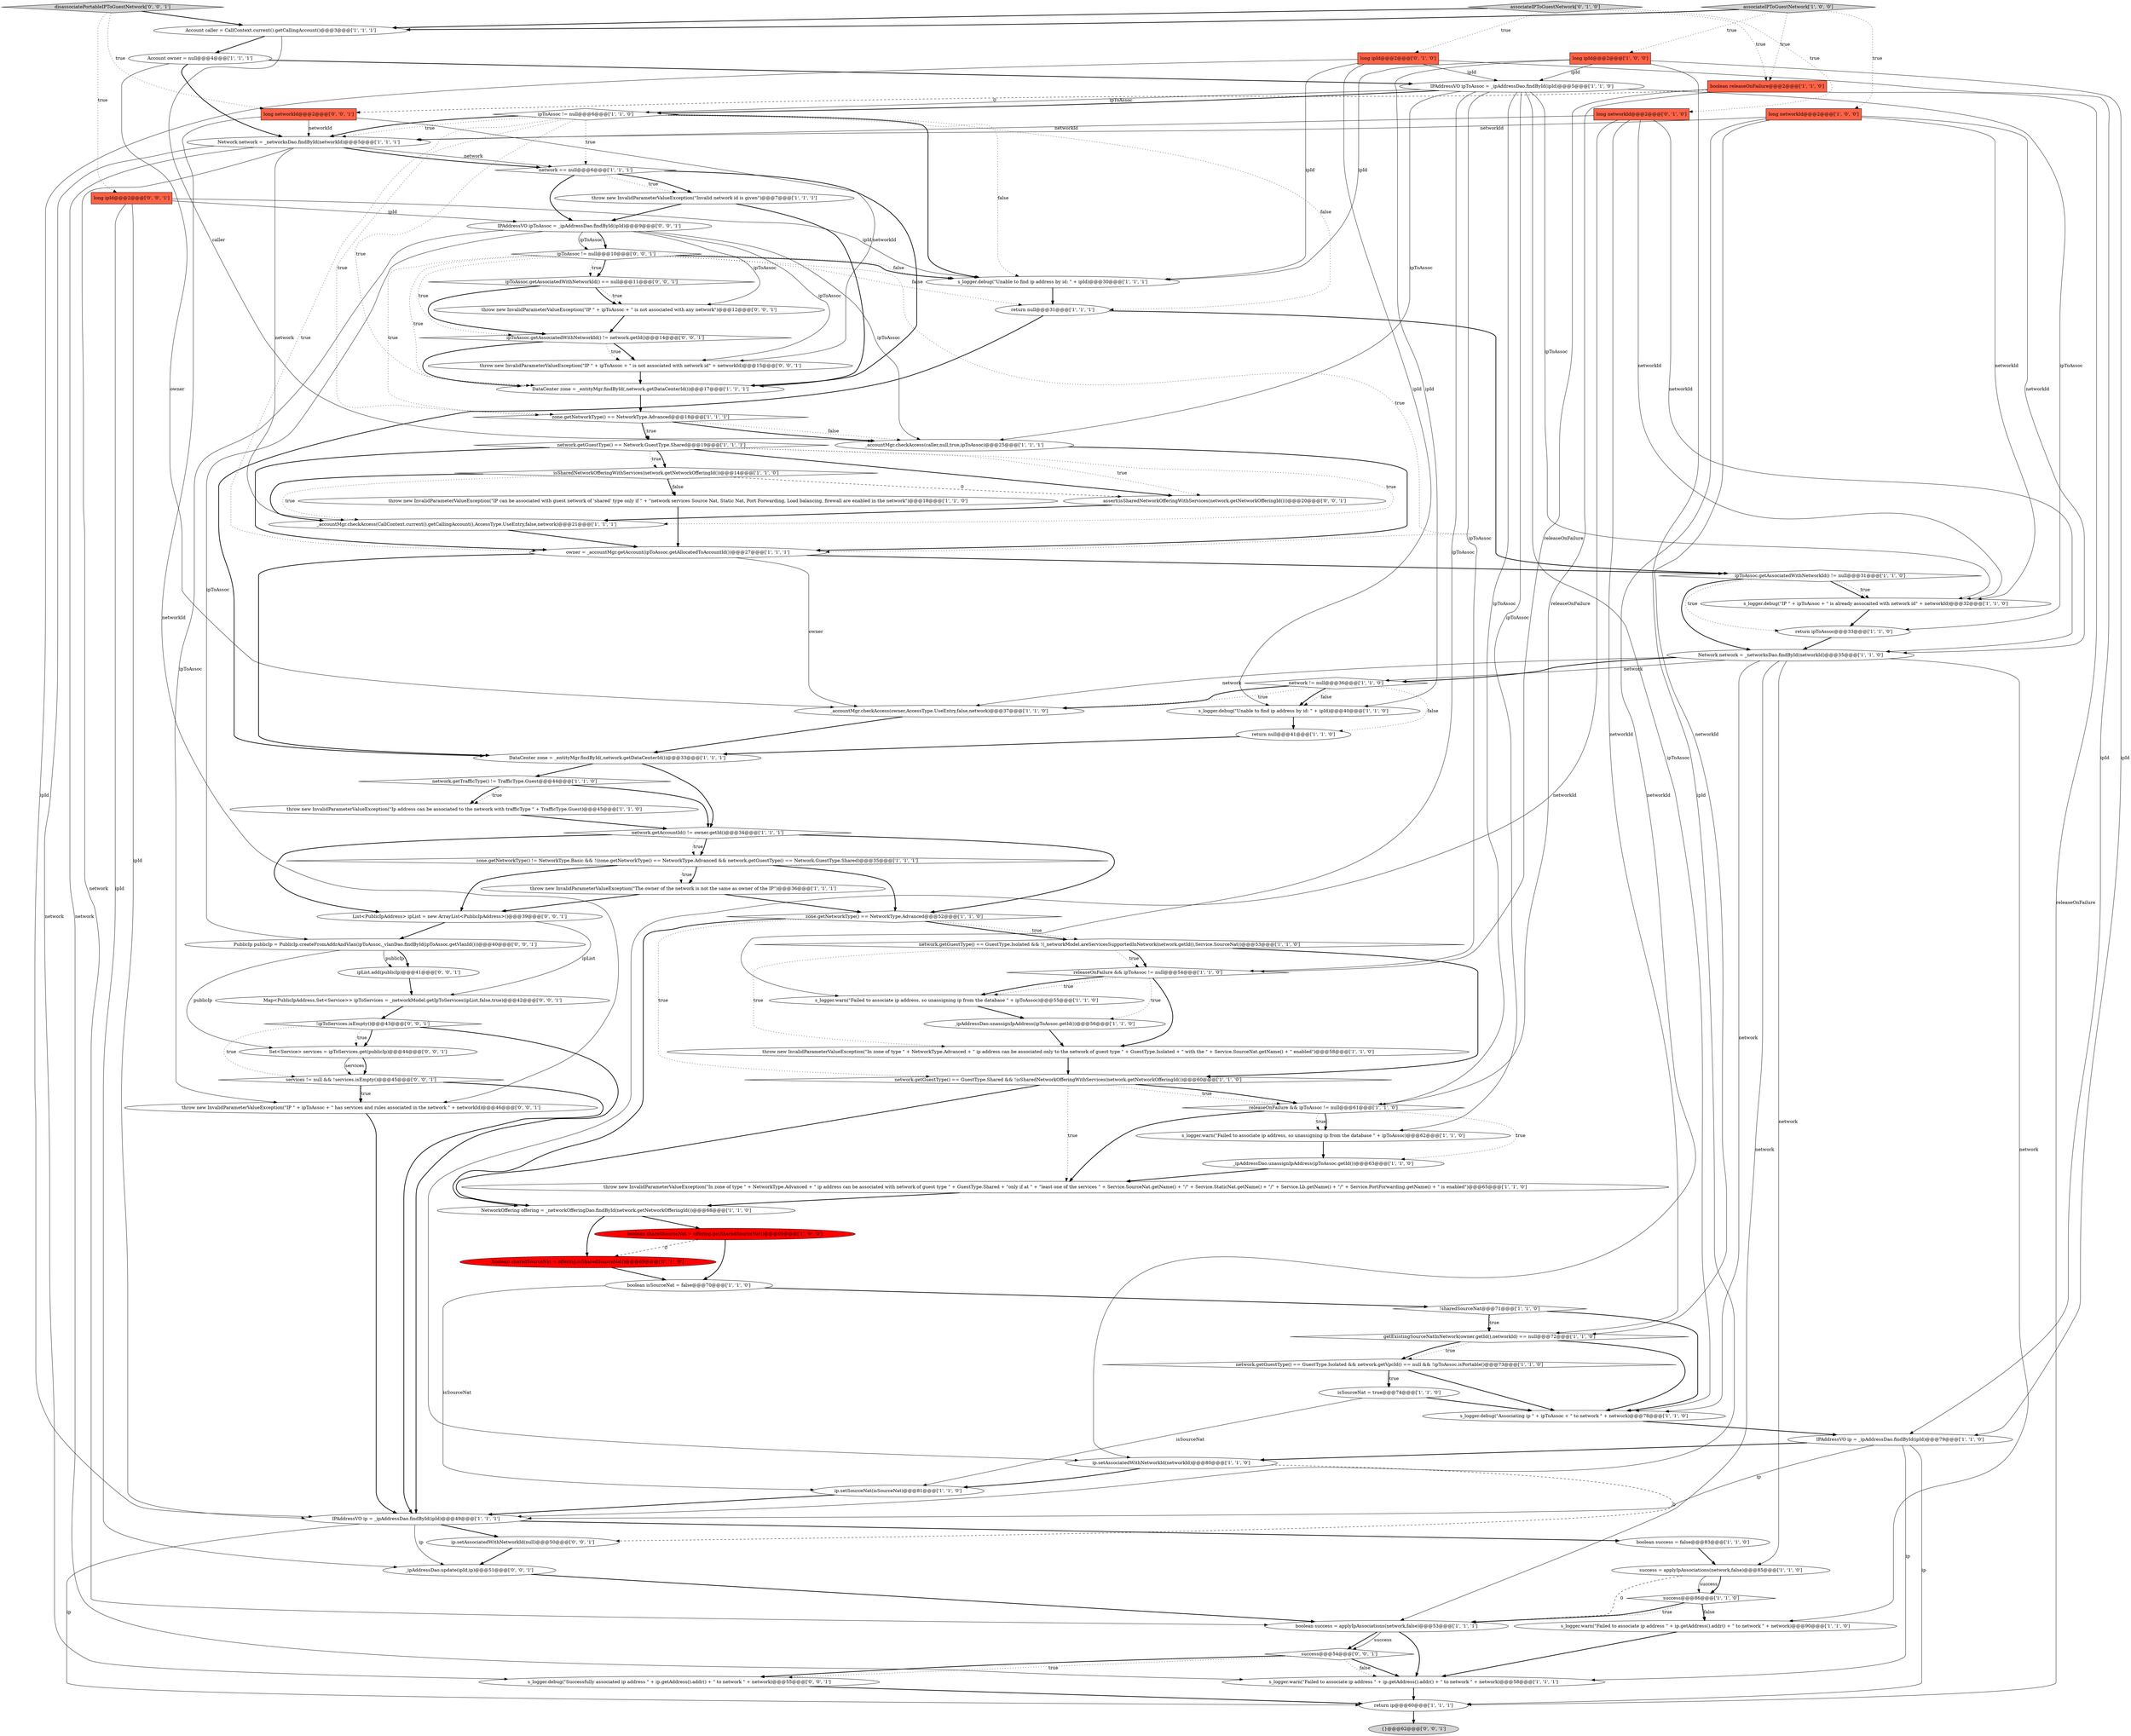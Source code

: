 digraph {
5 [style = filled, label = "network.getTrafficType() != TrafficType.Guest@@@44@@@['1', '1', '0']", fillcolor = white, shape = diamond image = "AAA0AAABBB1BBB"];
72 [style = filled, label = "services != null && !services.isEmpty()@@@45@@@['0', '0', '1']", fillcolor = white, shape = diamond image = "AAA0AAABBB3BBB"];
85 [style = filled, label = "throw new InvalidParameterValueException(\"IP \" + ipToAssoc + \" is not associated with any network\")@@@12@@@['0', '0', '1']", fillcolor = white, shape = ellipse image = "AAA0AAABBB3BBB"];
73 [style = filled, label = "ipToAssoc.getAssociatedWithNetworkId() == null@@@11@@@['0', '0', '1']", fillcolor = white, shape = diamond image = "AAA0AAABBB3BBB"];
84 [style = filled, label = "ip.setAssociatedWithNetworkId(null)@@@50@@@['0', '0', '1']", fillcolor = white, shape = ellipse image = "AAA0AAABBB3BBB"];
0 [style = filled, label = "zone.getNetworkType() == NetworkType.Advanced@@@18@@@['1', '1', '1']", fillcolor = white, shape = diamond image = "AAA0AAABBB1BBB"];
83 [style = filled, label = "assert(isSharedNetworkOfferingWithServices(network.getNetworkOfferingId()))@@@20@@@['0', '0', '1']", fillcolor = white, shape = ellipse image = "AAA0AAABBB3BBB"];
6 [style = filled, label = "s_logger.warn(\"Failed to associate ip address \" + ip.getAddress().addr() + \" to network \" + network)@@@58@@@['1', '1', '1']", fillcolor = white, shape = ellipse image = "AAA0AAABBB1BBB"];
26 [style = filled, label = "IPAddressVO ip = _ipAddressDao.findById(ipId)@@@79@@@['1', '1', '0']", fillcolor = white, shape = ellipse image = "AAA0AAABBB1BBB"];
61 [style = filled, label = "ip.setSourceNat(isSourceNat)@@@81@@@['1', '1', '0']", fillcolor = white, shape = ellipse image = "AAA0AAABBB1BBB"];
78 [style = filled, label = "success@@@54@@@['0', '0', '1']", fillcolor = white, shape = diamond image = "AAA0AAABBB3BBB"];
59 [style = filled, label = "network == null@@@6@@@['1', '1', '1']", fillcolor = white, shape = diamond image = "AAA0AAABBB1BBB"];
66 [style = filled, label = "long networkId@@@2@@@['0', '1', '0']", fillcolor = tomato, shape = box image = "AAA0AAABBB2BBB"];
37 [style = filled, label = "_ipAddressDao.unassignIpAddress(ipToAssoc.getId())@@@63@@@['1', '1', '0']", fillcolor = white, shape = ellipse image = "AAA0AAABBB1BBB"];
79 [style = filled, label = "long networkId@@@2@@@['0', '0', '1']", fillcolor = tomato, shape = box image = "AAA0AAABBB3BBB"];
24 [style = filled, label = "network.getAccountId() != owner.getId()@@@34@@@['1', '1', '1']", fillcolor = white, shape = diamond image = "AAA0AAABBB1BBB"];
90 [style = filled, label = "List<PublicIpAddress> ipList = new ArrayList<PublicIpAddress>()@@@39@@@['0', '0', '1']", fillcolor = white, shape = ellipse image = "AAA0AAABBB3BBB"];
14 [style = filled, label = "IPAddressVO ipToAssoc = _ipAddressDao.findById(ipId)@@@5@@@['1', '1', '0']", fillcolor = white, shape = ellipse image = "AAA0AAABBB1BBB"];
64 [style = filled, label = "_accountMgr.checkAccess(caller,null,true,ipToAssoc)@@@25@@@['1', '1', '1']", fillcolor = white, shape = ellipse image = "AAA0AAABBB1BBB"];
91 [style = filled, label = "ipList.add(publicIp)@@@41@@@['0', '0', '1']", fillcolor = white, shape = ellipse image = "AAA0AAABBB3BBB"];
20 [style = filled, label = "isSourceNat = true@@@74@@@['1', '1', '0']", fillcolor = white, shape = ellipse image = "AAA0AAABBB1BBB"];
31 [style = filled, label = "s_logger.warn(\"Failed to associate ip address \" + ip.getAddress().addr() + \" to network \" + network)@@@90@@@['1', '1', '0']", fillcolor = white, shape = ellipse image = "AAA0AAABBB1BBB"];
76 [style = filled, label = "IPAddressVO ipToAssoc = _ipAddressDao.findById(ipId)@@@9@@@['0', '0', '1']", fillcolor = white, shape = ellipse image = "AAA0AAABBB3BBB"];
1 [style = filled, label = "boolean isSourceNat = false@@@70@@@['1', '1', '0']", fillcolor = white, shape = ellipse image = "AAA0AAABBB1BBB"];
33 [style = filled, label = "boolean releaseOnFailure@@@2@@@['1', '1', '0']", fillcolor = tomato, shape = box image = "AAA0AAABBB1BBB"];
42 [style = filled, label = "getExistingSourceNatInNetwork(owner.getId(),networkId) == null@@@72@@@['1', '1', '0']", fillcolor = white, shape = diamond image = "AAA0AAABBB1BBB"];
77 [style = filled, label = "throw new InvalidParameterValueException(\"IP \" + ipToAssoc + \" is not associated with network id\" + networkId)@@@15@@@['0', '0', '1']", fillcolor = white, shape = ellipse image = "AAA0AAABBB3BBB"];
22 [style = filled, label = "_accountMgr.checkAccess(owner,AccessType.UseEntry,false,network)@@@37@@@['1', '1', '0']", fillcolor = white, shape = ellipse image = "AAA0AAABBB1BBB"];
69 [style = filled, label = "ipToAssoc != null@@@10@@@['0', '0', '1']", fillcolor = white, shape = diamond image = "AAA0AAABBB3BBB"];
38 [style = filled, label = "s_logger.debug(\"Unable to find ip address by id: \" + ipId)@@@30@@@['1', '1', '1']", fillcolor = white, shape = ellipse image = "AAA0AAABBB1BBB"];
13 [style = filled, label = "!sharedSourceNat@@@71@@@['1', '1', '0']", fillcolor = white, shape = diamond image = "AAA0AAABBB1BBB"];
17 [style = filled, label = "IPAddressVO ip = _ipAddressDao.findById(ipId)@@@49@@@['1', '1', '1']", fillcolor = white, shape = ellipse image = "AAA0AAABBB1BBB"];
56 [style = filled, label = "network.getGuestType() == GuestType.Isolated && !(_networkModel.areServicesSupportedInNetwork(network.getId(),Service.SourceNat))@@@53@@@['1', '1', '0']", fillcolor = white, shape = diamond image = "AAA0AAABBB1BBB"];
65 [style = filled, label = "long ipId@@@2@@@['0', '1', '0']", fillcolor = tomato, shape = box image = "AAA0AAABBB2BBB"];
32 [style = filled, label = "return ip@@@60@@@['1', '1', '1']", fillcolor = white, shape = ellipse image = "AAA0AAABBB1BBB"];
8 [style = filled, label = "long ipId@@@2@@@['1', '0', '0']", fillcolor = tomato, shape = box image = "AAA0AAABBB1BBB"];
29 [style = filled, label = "success@@@86@@@['1', '1', '0']", fillcolor = white, shape = diamond image = "AAA0AAABBB1BBB"];
34 [style = filled, label = "NetworkOffering offering = _networkOfferingDao.findById(network.getNetworkOfferingId())@@@68@@@['1', '1', '0']", fillcolor = white, shape = ellipse image = "AAA0AAABBB1BBB"];
58 [style = filled, label = "releaseOnFailure && ipToAssoc != null@@@54@@@['1', '1', '0']", fillcolor = white, shape = diamond image = "AAA0AAABBB1BBB"];
87 [style = filled, label = "!ipToServices.isEmpty()@@@43@@@['0', '0', '1']", fillcolor = white, shape = diamond image = "AAA0AAABBB3BBB"];
28 [style = filled, label = "throw new InvalidParameterValueException(\"In zone of type \" + NetworkType.Advanced + \" ip address can be associated with network of guest type \" + GuestType.Shared + \"only if at \" + \"least one of the services \" + Service.SourceNat.getName() + \"/\" + Service.StaticNat.getName() + \"/\" + Service.Lb.getName() + \"/\" + Service.PortForwarding.getName() + \" is enabled\")@@@65@@@['1', '1', '0']", fillcolor = white, shape = ellipse image = "AAA0AAABBB1BBB"];
54 [style = filled, label = "network.getGuestType() == GuestType.Isolated && network.getVpcId() == null && !ipToAssoc.isPortable()@@@73@@@['1', '1', '0']", fillcolor = white, shape = diamond image = "AAA0AAABBB1BBB"];
70 [style = filled, label = "{}@@@62@@@['0', '0', '1']", fillcolor = lightgray, shape = ellipse image = "AAA0AAABBB3BBB"];
57 [style = filled, label = "s_logger.debug(\"Unable to find ip address by id: \" + ipId)@@@40@@@['1', '1', '0']", fillcolor = white, shape = ellipse image = "AAA0AAABBB1BBB"];
51 [style = filled, label = "throw new InvalidParameterValueException(\"IP can be associated with guest network of 'shared' type only if \" + \"network services Source Nat, Static Nat, Port Forwarding, Load balancing, firewall are enabled in the network\")@@@18@@@['1', '1', '0']", fillcolor = white, shape = ellipse image = "AAA0AAABBB1BBB"];
12 [style = filled, label = "zone.getNetworkType() != NetworkType.Basic && !(zone.getNetworkType() == NetworkType.Advanced && network.getGuestType() == Network.GuestType.Shared)@@@35@@@['1', '1', '1']", fillcolor = white, shape = diamond image = "AAA0AAABBB1BBB"];
4 [style = filled, label = "boolean success = false@@@83@@@['1', '1', '0']", fillcolor = white, shape = ellipse image = "AAA0AAABBB1BBB"];
39 [style = filled, label = "isSharedNetworkOfferingWithServices(network.getNetworkOfferingId())@@@14@@@['1', '1', '0']", fillcolor = white, shape = diamond image = "AAA0AAABBB1BBB"];
55 [style = filled, label = "throw new InvalidParameterValueException(\"The owner of the network is not the same as owner of the IP\")@@@36@@@['1', '1', '1']", fillcolor = white, shape = ellipse image = "AAA0AAABBB1BBB"];
19 [style = filled, label = "associateIPToGuestNetwork['1', '0', '0']", fillcolor = lightgray, shape = diamond image = "AAA0AAABBB1BBB"];
27 [style = filled, label = "throw new InvalidParameterValueException(\"Ip address can be associated to the network with trafficType \" + TrafficType.Guest)@@@45@@@['1', '1', '0']", fillcolor = white, shape = ellipse image = "AAA0AAABBB1BBB"];
3 [style = filled, label = "Network network = _networksDao.findById(networkId)@@@5@@@['1', '1', '1']", fillcolor = white, shape = ellipse image = "AAA0AAABBB1BBB"];
43 [style = filled, label = "throw new InvalidParameterValueException(\"Invalid network id is given\")@@@7@@@['1', '1', '1']", fillcolor = white, shape = ellipse image = "AAA0AAABBB1BBB"];
18 [style = filled, label = "Account owner = null@@@4@@@['1', '1', '1']", fillcolor = white, shape = ellipse image = "AAA0AAABBB1BBB"];
75 [style = filled, label = "PublicIp publicIp = PublicIp.createFromAddrAndVlan(ipToAssoc,_vlanDao.findById(ipToAssoc.getVlanId()))@@@40@@@['0', '0', '1']", fillcolor = white, shape = ellipse image = "AAA0AAABBB3BBB"];
10 [style = filled, label = "Network network = _networksDao.findById(networkId)@@@35@@@['1', '1', '0']", fillcolor = white, shape = ellipse image = "AAA0AAABBB1BBB"];
48 [style = filled, label = "network != null@@@36@@@['1', '1', '0']", fillcolor = white, shape = diamond image = "AAA0AAABBB1BBB"];
45 [style = filled, label = "DataCenter zone = _entityMgr.findById(,network.getDataCenterId())@@@17@@@['1', '1', '1']", fillcolor = white, shape = ellipse image = "AAA0AAABBB1BBB"];
7 [style = filled, label = "Account caller = CallContext.current().getCallingAccount()@@@3@@@['1', '1', '1']", fillcolor = white, shape = ellipse image = "AAA0AAABBB1BBB"];
86 [style = filled, label = "ipToAssoc.getAssociatedWithNetworkId() != network.getId()@@@14@@@['0', '0', '1']", fillcolor = white, shape = diamond image = "AAA0AAABBB3BBB"];
11 [style = filled, label = "zone.getNetworkType() == NetworkType.Advanced@@@52@@@['1', '1', '0']", fillcolor = white, shape = diamond image = "AAA0AAABBB1BBB"];
35 [style = filled, label = "_ipAddressDao.unassignIpAddress(ipToAssoc.getId())@@@56@@@['1', '1', '0']", fillcolor = white, shape = ellipse image = "AAA0AAABBB1BBB"];
30 [style = filled, label = "return ipToAssoc@@@33@@@['1', '1', '0']", fillcolor = white, shape = ellipse image = "AAA0AAABBB1BBB"];
67 [style = filled, label = "boolean sharedSourceNat = offering.isSharedSourceNat()@@@69@@@['0', '1', '0']", fillcolor = red, shape = ellipse image = "AAA1AAABBB2BBB"];
81 [style = filled, label = "disassociatePortableIPToGuestNetwork['0', '0', '1']", fillcolor = lightgray, shape = diamond image = "AAA0AAABBB3BBB"];
23 [style = filled, label = "_accountMgr.checkAccess(CallContext.current().getCallingAccount(),AccessType.UseEntry,false,network)@@@21@@@['1', '1', '1']", fillcolor = white, shape = ellipse image = "AAA0AAABBB1BBB"];
40 [style = filled, label = "throw new InvalidParameterValueException(\"In zone of type \" + NetworkType.Advanced + \" ip address can be associated only to the network of guest type \" + GuestType.Isolated + \" with the \" + Service.SourceNat.getName() + \" enabled\")@@@58@@@['1', '1', '0']", fillcolor = white, shape = ellipse image = "AAA0AAABBB1BBB"];
36 [style = filled, label = "boolean sharedSourceNat = offering.getSharedSourceNat()@@@69@@@['1', '0', '0']", fillcolor = red, shape = ellipse image = "AAA1AAABBB1BBB"];
44 [style = filled, label = "return null@@@41@@@['1', '1', '0']", fillcolor = white, shape = ellipse image = "AAA0AAABBB1BBB"];
21 [style = filled, label = "owner = _accountMgr.getAccount(ipToAssoc.getAllocatedToAccountId())@@@27@@@['1', '1', '1']", fillcolor = white, shape = ellipse image = "AAA0AAABBB1BBB"];
52 [style = filled, label = "releaseOnFailure && ipToAssoc != null@@@61@@@['1', '1', '0']", fillcolor = white, shape = diamond image = "AAA0AAABBB1BBB"];
49 [style = filled, label = "return null@@@31@@@['1', '1', '1']", fillcolor = white, shape = ellipse image = "AAA0AAABBB1BBB"];
63 [style = filled, label = "s_logger.warn(\"Failed to associate ip address, so unassigning ip from the database \" + ipToAssoc)@@@55@@@['1', '1', '0']", fillcolor = white, shape = ellipse image = "AAA0AAABBB1BBB"];
88 [style = filled, label = "s_logger.debug(\"Successfully associated ip address \" + ip.getAddress().addr() + \" to network \" + network)@@@55@@@['0', '0', '1']", fillcolor = white, shape = ellipse image = "AAA0AAABBB3BBB"];
60 [style = filled, label = "ip.setAssociatedWithNetworkId(networkId)@@@80@@@['1', '1', '0']", fillcolor = white, shape = ellipse image = "AAA0AAABBB1BBB"];
80 [style = filled, label = "throw new InvalidParameterValueException(\"IP \" + ipToAssoc + \" has services and rules associated in the network \" + networkId)@@@46@@@['0', '0', '1']", fillcolor = white, shape = ellipse image = "AAA0AAABBB3BBB"];
82 [style = filled, label = "Set<Service> services = ipToServices.get(publicIp)@@@44@@@['0', '0', '1']", fillcolor = white, shape = ellipse image = "AAA0AAABBB3BBB"];
89 [style = filled, label = "_ipAddressDao.update(ipId,ip)@@@51@@@['0', '0', '1']", fillcolor = white, shape = ellipse image = "AAA0AAABBB3BBB"];
62 [style = filled, label = "success = applyIpAssociations(network,false)@@@85@@@['1', '1', '0']", fillcolor = white, shape = ellipse image = "AAA0AAABBB1BBB"];
25 [style = filled, label = "long networkId@@@2@@@['1', '0', '0']", fillcolor = tomato, shape = box image = "AAA0AAABBB1BBB"];
74 [style = filled, label = "Map<PublicIpAddress,Set<Service>> ipToServices = _networkModel.getIpToServices(ipList,false,true)@@@42@@@['0', '0', '1']", fillcolor = white, shape = ellipse image = "AAA0AAABBB3BBB"];
2 [style = filled, label = "s_logger.debug(\"Associating ip \" + ipToAssoc + \" to network \" + network)@@@78@@@['1', '1', '0']", fillcolor = white, shape = ellipse image = "AAA0AAABBB1BBB"];
15 [style = filled, label = "network.getGuestType() == Network.GuestType.Shared@@@19@@@['1', '1', '1']", fillcolor = white, shape = diamond image = "AAA0AAABBB1BBB"];
47 [style = filled, label = "boolean success = applyIpAssociations(network,false)@@@53@@@['1', '1', '1']", fillcolor = white, shape = ellipse image = "AAA0AAABBB1BBB"];
41 [style = filled, label = "ipToAssoc.getAssociatedWithNetworkId() != null@@@31@@@['1', '1', '0']", fillcolor = white, shape = diamond image = "AAA0AAABBB1BBB"];
9 [style = filled, label = "network.getGuestType() == GuestType.Shared && !isSharedNetworkOfferingWithServices(network.getNetworkOfferingId())@@@60@@@['1', '1', '0']", fillcolor = white, shape = diamond image = "AAA0AAABBB1BBB"];
71 [style = filled, label = "long ipId@@@2@@@['0', '0', '1']", fillcolor = tomato, shape = box image = "AAA0AAABBB3BBB"];
46 [style = filled, label = "s_logger.warn(\"Failed to associate ip address, so unassigning ip from the database \" + ipToAssoc)@@@62@@@['1', '1', '0']", fillcolor = white, shape = ellipse image = "AAA0AAABBB1BBB"];
68 [style = filled, label = "associateIPToGuestNetwork['0', '1', '0']", fillcolor = lightgray, shape = diamond image = "AAA0AAABBB2BBB"];
16 [style = filled, label = "DataCenter zone = _entityMgr.findById(,network.getDataCenterId())@@@33@@@['1', '1', '1']", fillcolor = white, shape = ellipse image = "AAA0AAABBB1BBB"];
53 [style = filled, label = "s_logger.debug(\"IP \" + ipToAssoc + \" is already assocaited with network id\" + networkId)@@@32@@@['1', '1', '0']", fillcolor = white, shape = ellipse image = "AAA0AAABBB1BBB"];
50 [style = filled, label = "ipToAssoc != null@@@6@@@['1', '1', '0']", fillcolor = white, shape = diamond image = "AAA0AAABBB1BBB"];
66->3 [style = solid, label="networkId"];
17->32 [style = solid, label="ip"];
24->12 [style = dotted, label="true"];
71->38 [style = solid, label="ipId"];
18->3 [style = bold, label=""];
69->38 [style = bold, label=""];
2->26 [style = bold, label=""];
64->21 [style = bold, label=""];
76->75 [style = solid, label="ipToAssoc"];
26->6 [style = solid, label="ip"];
37->28 [style = bold, label=""];
33->58 [style = solid, label="releaseOnFailure"];
14->63 [style = solid, label="ipToAssoc"];
34->67 [style = bold, label=""];
49->16 [style = bold, label=""];
81->71 [style = dotted, label="true"];
65->38 [style = solid, label="ipId"];
15->21 [style = bold, label=""];
39->83 [style = dashed, label="0"];
50->3 [style = dotted, label="true"];
4->62 [style = bold, label=""];
33->79 [style = dashed, label="0"];
69->38 [style = dotted, label="false"];
65->26 [style = solid, label="ipId"];
52->37 [style = dotted, label="true"];
67->1 [style = bold, label=""];
85->86 [style = bold, label=""];
58->63 [style = dotted, label="true"];
65->57 [style = solid, label="ipId"];
10->62 [style = solid, label="network"];
50->38 [style = dotted, label="false"];
42->54 [style = dotted, label="true"];
1->13 [style = bold, label=""];
0->15 [style = bold, label=""];
84->89 [style = bold, label=""];
69->49 [style = dotted, label="false"];
72->17 [style = bold, label=""];
52->28 [style = bold, label=""];
87->82 [style = bold, label=""];
72->80 [style = bold, label=""];
79->3 [style = solid, label="networkId"];
26->60 [style = bold, label=""];
69->86 [style = dotted, label="true"];
31->6 [style = bold, label=""];
38->49 [style = bold, label=""];
39->51 [style = bold, label=""];
3->59 [style = solid, label="network"];
24->11 [style = bold, label=""];
52->46 [style = dotted, label="true"];
39->23 [style = bold, label=""];
48->44 [style = dotted, label="false"];
45->0 [style = bold, label=""];
56->58 [style = dotted, label="true"];
7->64 [style = solid, label="caller"];
76->85 [style = solid, label="ipToAssoc"];
21->16 [style = bold, label=""];
66->53 [style = solid, label="networkId"];
55->11 [style = bold, label=""];
25->53 [style = solid, label="networkId"];
32->70 [style = bold, label=""];
9->52 [style = bold, label=""];
10->47 [style = solid, label="network"];
65->14 [style = solid, label="ipId"];
14->58 [style = solid, label="ipToAssoc"];
9->28 [style = dotted, label="true"];
50->45 [style = dotted, label="true"];
29->47 [style = bold, label=""];
6->32 [style = bold, label=""];
62->29 [style = solid, label="success"];
33->52 [style = solid, label="releaseOnFailure"];
8->26 [style = solid, label="ipId"];
47->6 [style = bold, label=""];
33->32 [style = solid, label="releaseOnFailure"];
76->64 [style = solid, label="ipToAssoc"];
42->2 [style = bold, label=""];
10->31 [style = solid, label="network"];
11->56 [style = bold, label=""];
12->55 [style = bold, label=""];
77->45 [style = bold, label=""];
51->21 [style = bold, label=""];
89->47 [style = bold, label=""];
12->11 [style = bold, label=""];
21->41 [style = bold, label=""];
62->29 [style = bold, label=""];
71->17 [style = solid, label="ipId"];
50->3 [style = bold, label=""];
86->77 [style = bold, label=""];
10->48 [style = bold, label=""];
53->30 [style = bold, label=""];
82->72 [style = bold, label=""];
19->33 [style = dotted, label="true"];
69->73 [style = dotted, label="true"];
48->57 [style = dotted, label="false"];
50->59 [style = dotted, label="true"];
3->88 [style = solid, label="network"];
62->47 [style = dashed, label="0"];
74->87 [style = bold, label=""];
46->37 [style = bold, label=""];
68->66 [style = dotted, label="true"];
43->45 [style = bold, label=""];
56->9 [style = bold, label=""];
14->64 [style = solid, label="ipToAssoc"];
3->47 [style = solid, label="network"];
76->77 [style = solid, label="ipToAssoc"];
41->53 [style = bold, label=""];
56->58 [style = bold, label=""];
58->63 [style = bold, label=""];
35->40 [style = bold, label=""];
83->23 [style = bold, label=""];
36->67 [style = dashed, label="0"];
44->16 [style = bold, label=""];
14->50 [style = solid, label="ipToAssoc"];
41->53 [style = dotted, label="true"];
54->2 [style = bold, label=""];
34->36 [style = bold, label=""];
87->17 [style = bold, label=""];
30->10 [style = bold, label=""];
17->84 [style = bold, label=""];
49->41 [style = bold, label=""];
68->7 [style = bold, label=""];
55->90 [style = bold, label=""];
73->85 [style = dotted, label="true"];
50->49 [style = dotted, label="false"];
66->10 [style = solid, label="networkId"];
79->80 [style = solid, label="networkId"];
26->32 [style = solid, label="ip"];
59->43 [style = bold, label=""];
14->2 [style = solid, label="ipToAssoc"];
14->53 [style = solid, label="ipToAssoc"];
25->42 [style = solid, label="networkId"];
14->52 [style = solid, label="ipToAssoc"];
60->84 [style = dashed, label="0"];
78->88 [style = bold, label=""];
71->76 [style = solid, label="ipId"];
24->12 [style = bold, label=""];
41->30 [style = dotted, label="true"];
10->2 [style = solid, label="network"];
26->17 [style = solid, label="ip"];
65->17 [style = solid, label="ipId"];
52->46 [style = bold, label=""];
13->42 [style = bold, label=""];
39->51 [style = dotted, label="false"];
68->65 [style = dotted, label="true"];
22->16 [style = bold, label=""];
66->42 [style = solid, label="networkId"];
59->45 [style = bold, label=""];
16->24 [style = bold, label=""];
3->6 [style = solid, label="network"];
14->46 [style = solid, label="ipToAssoc"];
47->78 [style = bold, label=""];
86->45 [style = bold, label=""];
8->14 [style = solid, label="ipId"];
14->30 [style = solid, label="ipToAssoc"];
11->9 [style = dotted, label="true"];
40->9 [style = bold, label=""];
10->22 [style = solid, label="network"];
43->76 [style = bold, label=""];
29->31 [style = dotted, label="false"];
86->77 [style = dotted, label="true"];
41->10 [style = bold, label=""];
50->21 [style = dotted, label="true"];
21->22 [style = solid, label="owner"];
78->6 [style = bold, label=""];
78->88 [style = dotted, label="true"];
78->6 [style = dotted, label="false"];
17->89 [style = solid, label="ip"];
19->8 [style = dotted, label="true"];
76->69 [style = solid, label="ipToAssoc"];
88->32 [style = bold, label=""];
39->23 [style = dotted, label="true"];
8->17 [style = solid, label="ipId"];
60->61 [style = bold, label=""];
9->52 [style = dotted, label="true"];
5->24 [style = bold, label=""];
56->40 [style = dotted, label="true"];
5->27 [style = dotted, label="true"];
66->60 [style = solid, label="networkId"];
14->50 [style = bold, label=""];
7->18 [style = bold, label=""];
75->91 [style = solid, label="publicIp"];
16->5 [style = bold, label=""];
24->90 [style = bold, label=""];
47->78 [style = solid, label="success"];
27->24 [style = bold, label=""];
59->76 [style = bold, label=""];
20->61 [style = solid, label="isSourceNat"];
15->23 [style = dotted, label="true"];
69->21 [style = dotted, label="true"];
71->89 [style = solid, label="ipId"];
8->38 [style = solid, label="ipId"];
17->4 [style = bold, label=""];
76->80 [style = solid, label="ipToAssoc"];
13->2 [style = bold, label=""];
3->23 [style = solid, label="network"];
18->22 [style = solid, label="owner"];
15->83 [style = dotted, label="true"];
0->64 [style = dotted, label="false"];
11->56 [style = dotted, label="true"];
87->82 [style = dotted, label="true"];
19->25 [style = dotted, label="true"];
25->10 [style = solid, label="networkId"];
75->82 [style = solid, label="publicIp"];
82->72 [style = solid, label="services"];
12->90 [style = bold, label=""];
28->34 [style = bold, label=""];
48->57 [style = bold, label=""];
15->39 [style = dotted, label="true"];
69->0 [style = dotted, label="true"];
79->77 [style = solid, label="networkId"];
0->15 [style = dotted, label="true"];
87->72 [style = dotted, label="true"];
29->31 [style = bold, label=""];
68->33 [style = dotted, label="true"];
10->48 [style = solid, label="network"];
69->45 [style = dotted, label="true"];
58->40 [style = bold, label=""];
13->42 [style = dotted, label="true"];
54->20 [style = bold, label=""];
48->22 [style = bold, label=""];
72->80 [style = dotted, label="true"];
36->1 [style = bold, label=""];
58->35 [style = dotted, label="true"];
20->2 [style = bold, label=""];
25->3 [style = solid, label="networkId"];
0->64 [style = bold, label=""];
90->74 [style = solid, label="ipList"];
73->86 [style = bold, label=""];
50->0 [style = dotted, label="true"];
90->75 [style = bold, label=""];
54->20 [style = dotted, label="true"];
11->34 [style = bold, label=""];
75->91 [style = bold, label=""];
81->7 [style = bold, label=""];
50->38 [style = bold, label=""];
29->47 [style = dotted, label="true"];
23->21 [style = bold, label=""];
3->59 [style = bold, label=""];
59->43 [style = dotted, label="true"];
1->61 [style = solid, label="isSourceNat"];
12->55 [style = dotted, label="true"];
15->39 [style = bold, label=""];
73->85 [style = bold, label=""];
15->83 [style = bold, label=""];
76->69 [style = bold, label=""];
80->17 [style = bold, label=""];
57->44 [style = bold, label=""];
8->57 [style = solid, label="ipId"];
25->60 [style = solid, label="networkId"];
69->73 [style = bold, label=""];
5->27 [style = bold, label=""];
48->22 [style = dotted, label="true"];
42->54 [style = bold, label=""];
19->7 [style = bold, label=""];
18->14 [style = bold, label=""];
81->79 [style = dotted, label="true"];
91->74 [style = bold, label=""];
61->17 [style = bold, label=""];
63->35 [style = bold, label=""];
9->34 [style = bold, label=""];
}
